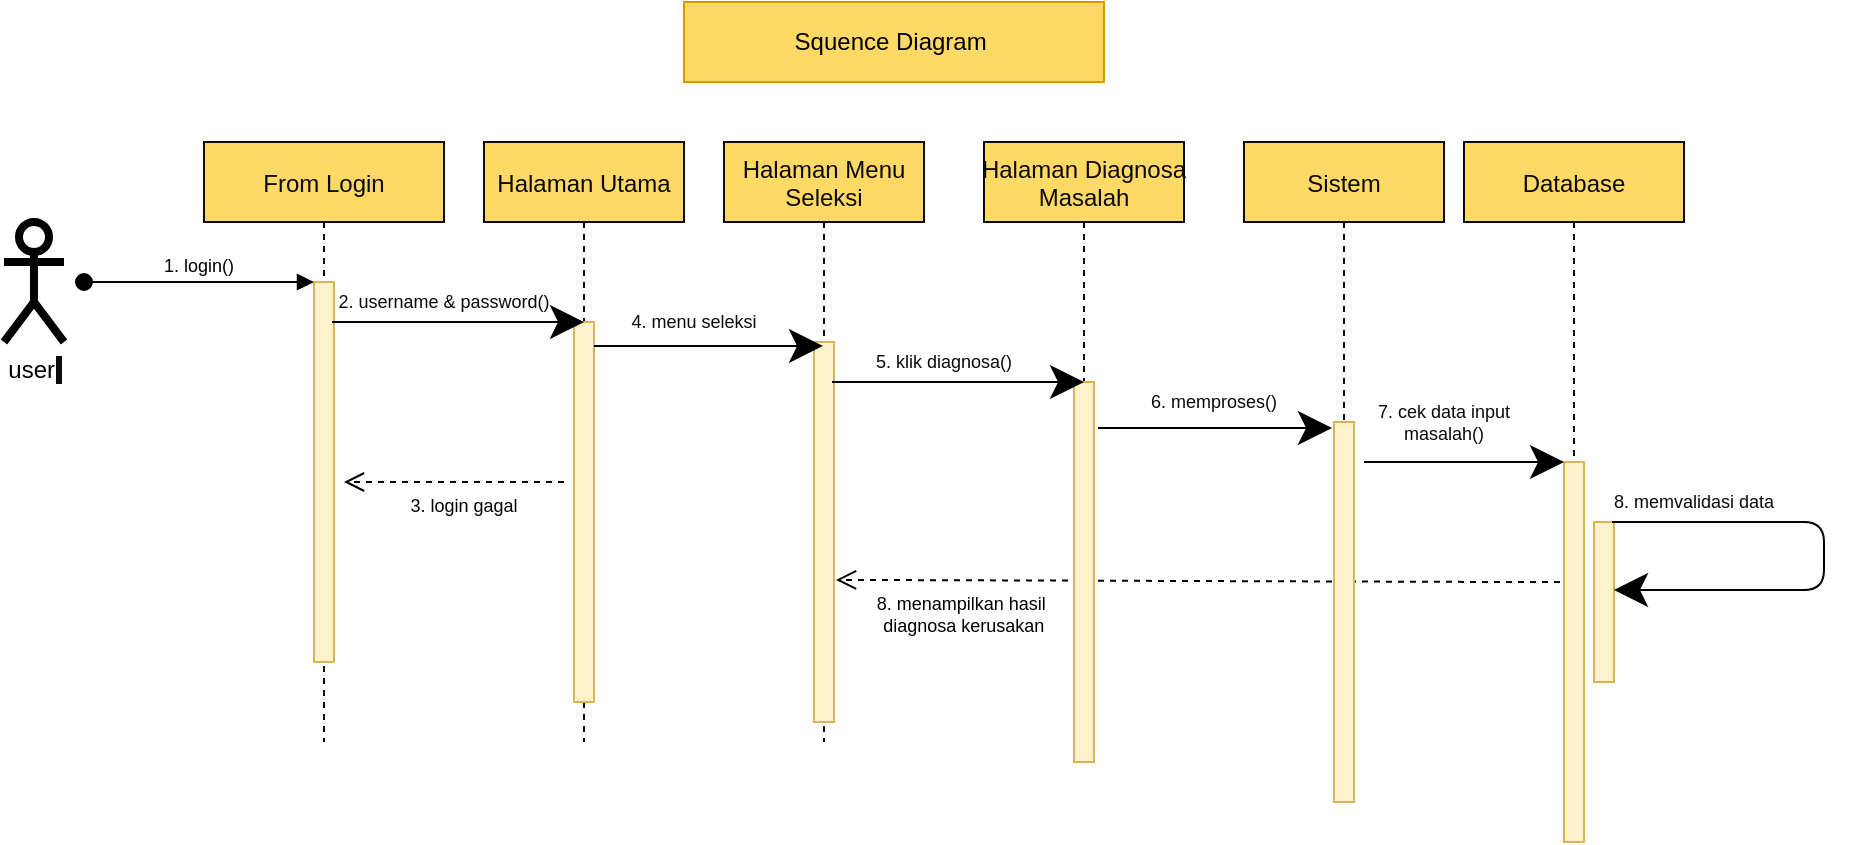 <mxfile version="15.3.5" type="github">
  <diagram id="kgpKYQtTHZ0yAKxKKP6v" name="Page-1">
    <mxGraphModel dx="868" dy="431" grid="1" gridSize="10" guides="1" tooltips="1" connect="1" arrows="1" fold="1" page="1" pageScale="1" pageWidth="850" pageHeight="1100" math="0" shadow="0">
      <root>
        <mxCell id="0" />
        <mxCell id="1" parent="0" />
        <mxCell id="3nuBFxr9cyL0pnOWT2aG-1" value="From Login" style="shape=umlLifeline;perimeter=lifelinePerimeter;container=1;collapsible=0;recursiveResize=0;rounded=0;shadow=0;strokeWidth=1;fillColor=#FFD966;strokeColor=#0A0A0A;fontColor=#0A0A0A;" parent="1" vertex="1">
          <mxGeometry x="120" y="80" width="120" height="300" as="geometry" />
        </mxCell>
        <mxCell id="3nuBFxr9cyL0pnOWT2aG-2" value="" style="points=[];perimeter=orthogonalPerimeter;rounded=0;shadow=0;strokeWidth=1;labelBackgroundColor=#FFD966;labelBorderColor=#FFD966;fillColor=#fff2cc;strokeColor=#d6b656;" parent="3nuBFxr9cyL0pnOWT2aG-1" vertex="1">
          <mxGeometry x="55" y="70" width="10" height="190" as="geometry" />
        </mxCell>
        <mxCell id="3nuBFxr9cyL0pnOWT2aG-3" value="1. login()" style="verticalAlign=bottom;startArrow=oval;endArrow=block;startSize=8;shadow=0;strokeWidth=1;fontSize=9;" parent="3nuBFxr9cyL0pnOWT2aG-1" target="3nuBFxr9cyL0pnOWT2aG-2" edge="1">
          <mxGeometry relative="1" as="geometry">
            <mxPoint x="-60" y="70" as="sourcePoint" />
          </mxGeometry>
        </mxCell>
        <mxCell id="3nuBFxr9cyL0pnOWT2aG-7" value="8. menampilkan hasil &#xa;diagnosa kerusakan" style="verticalAlign=bottom;endArrow=open;dashed=1;endSize=8;shadow=0;strokeWidth=1;entryX=1.1;entryY=0.626;entryDx=0;entryDy=0;entryPerimeter=0;fontSize=9;" parent="1" target="MCblbSLxX2X-M-Gn2oPj-7" edge="1">
          <mxGeometry x="0.646" y="31" relative="1" as="geometry">
            <mxPoint x="410" y="300" as="targetPoint" />
            <mxPoint x="798" y="300" as="sourcePoint" />
            <Array as="points">
              <mxPoint x="770" y="300" />
            </Array>
            <mxPoint as="offset" />
          </mxGeometry>
        </mxCell>
        <mxCell id="MCblbSLxX2X-M-Gn2oPj-1" value="Squence Diagram&amp;nbsp;" style="rounded=0;whiteSpace=wrap;html=1;hachureGap=4;pointerEvents=0;fillColor=#FFD966;strokeColor=#d79b00;labelBackgroundColor=#FFD966;labelBorderColor=none;" vertex="1" parent="1">
          <mxGeometry x="360" y="10" width="210" height="40" as="geometry" />
        </mxCell>
        <mxCell id="MCblbSLxX2X-M-Gn2oPj-2" value="user&lt;span style=&quot;background-color: rgb(10 , 10 , 10)&quot;&gt;&amp;nbsp;&lt;/span&gt;" style="shape=umlActor;verticalLabelPosition=bottom;verticalAlign=top;html=1;outlineConnect=0;hachureGap=4;pointerEvents=0;strokeWidth=4;" vertex="1" parent="1">
          <mxGeometry x="20" y="120" width="30" height="60" as="geometry" />
        </mxCell>
        <mxCell id="MCblbSLxX2X-M-Gn2oPj-3" value="Halaman Utama" style="shape=umlLifeline;perimeter=lifelinePerimeter;container=1;collapsible=0;recursiveResize=0;rounded=0;shadow=0;strokeWidth=1;fillColor=#FFD966;strokeColor=#0A0A0A;fontColor=#0A0A0A;" vertex="1" parent="1">
          <mxGeometry x="260" y="80" width="100" height="300" as="geometry" />
        </mxCell>
        <mxCell id="MCblbSLxX2X-M-Gn2oPj-4" value="" style="points=[];perimeter=orthogonalPerimeter;rounded=0;shadow=0;strokeWidth=1;fillColor=#fff2cc;strokeColor=#d6b656;" vertex="1" parent="MCblbSLxX2X-M-Gn2oPj-3">
          <mxGeometry x="45" y="90" width="10" height="190" as="geometry" />
        </mxCell>
        <mxCell id="MCblbSLxX2X-M-Gn2oPj-18" value="" style="endArrow=classic;html=1;fontColor=#0A0A0A;startSize=14;endSize=14;sourcePerimeterSpacing=8;targetPerimeterSpacing=8;entryX=0.5;entryY=0;entryDx=0;entryDy=0;entryPerimeter=0;" edge="1" parent="MCblbSLxX2X-M-Gn2oPj-3" target="MCblbSLxX2X-M-Gn2oPj-4">
          <mxGeometry width="50" height="50" relative="1" as="geometry">
            <mxPoint x="-76" y="90" as="sourcePoint" />
            <mxPoint x="40" y="90" as="targetPoint" />
            <Array as="points">
              <mxPoint x="-50" y="90" />
              <mxPoint x="-11" y="90" />
            </Array>
          </mxGeometry>
        </mxCell>
        <mxCell id="MCblbSLxX2X-M-Gn2oPj-19" value="2. username &amp;amp; password()" style="text;html=1;strokeColor=none;fillColor=none;align=center;verticalAlign=middle;whiteSpace=wrap;rounded=0;hachureGap=4;pointerEvents=0;fontColor=#0A0A0A;fontSize=9;" vertex="1" parent="MCblbSLxX2X-M-Gn2oPj-3">
          <mxGeometry x="-95" y="70" width="150" height="20" as="geometry" />
        </mxCell>
        <mxCell id="MCblbSLxX2X-M-Gn2oPj-35" value="3. login gagal" style="verticalAlign=bottom;endArrow=open;dashed=1;endSize=8;shadow=0;strokeWidth=1;fontSize=9;" edge="1" parent="MCblbSLxX2X-M-Gn2oPj-3">
          <mxGeometry x="-0.091" y="20" relative="1" as="geometry">
            <mxPoint x="-70" y="170" as="targetPoint" />
            <mxPoint x="40" y="170" as="sourcePoint" />
            <Array as="points" />
            <mxPoint as="offset" />
          </mxGeometry>
        </mxCell>
        <mxCell id="MCblbSLxX2X-M-Gn2oPj-6" value="Halaman Menu&#xa;Seleksi" style="shape=umlLifeline;perimeter=lifelinePerimeter;container=1;collapsible=0;recursiveResize=0;rounded=0;shadow=0;strokeWidth=1;fillColor=#FFD966;strokeColor=#0A0A0A;fontColor=#0A0A0A;" vertex="1" parent="1">
          <mxGeometry x="380" y="80" width="100" height="300" as="geometry" />
        </mxCell>
        <mxCell id="MCblbSLxX2X-M-Gn2oPj-7" value="" style="points=[];perimeter=orthogonalPerimeter;rounded=0;shadow=0;strokeWidth=1;fillColor=#fff2cc;strokeColor=#d6b656;" vertex="1" parent="MCblbSLxX2X-M-Gn2oPj-6">
          <mxGeometry x="45" y="100" width="10" height="190" as="geometry" />
        </mxCell>
        <mxCell id="MCblbSLxX2X-M-Gn2oPj-9" value="Halaman Diagnosa&#xa;Masalah" style="shape=umlLifeline;perimeter=lifelinePerimeter;container=1;collapsible=0;recursiveResize=0;rounded=0;shadow=0;strokeWidth=1;fillColor=#FFD966;strokeColor=#0A0A0A;fontColor=#0A0A0A;" vertex="1" parent="1">
          <mxGeometry x="510" y="80" width="100" height="300" as="geometry" />
        </mxCell>
        <mxCell id="MCblbSLxX2X-M-Gn2oPj-10" value="" style="points=[];perimeter=orthogonalPerimeter;rounded=0;shadow=0;strokeWidth=1;fillColor=#fff2cc;strokeColor=#d6b656;" vertex="1" parent="MCblbSLxX2X-M-Gn2oPj-9">
          <mxGeometry x="45" y="120" width="10" height="190" as="geometry" />
        </mxCell>
        <mxCell id="MCblbSLxX2X-M-Gn2oPj-24" value="5. klik diagnosa()" style="text;html=1;strokeColor=none;fillColor=none;align=center;verticalAlign=middle;whiteSpace=wrap;rounded=0;hachureGap=4;pointerEvents=0;fontColor=#0A0A0A;fontSize=9;" vertex="1" parent="MCblbSLxX2X-M-Gn2oPj-9">
          <mxGeometry x="-95" y="100" width="150" height="20" as="geometry" />
        </mxCell>
        <mxCell id="MCblbSLxX2X-M-Gn2oPj-12" value="Sistem" style="shape=umlLifeline;perimeter=lifelinePerimeter;container=1;collapsible=0;recursiveResize=0;rounded=0;shadow=0;strokeWidth=1;fillColor=#FFD966;strokeColor=#0A0A0A;fontColor=#0A0A0A;" vertex="1" parent="1">
          <mxGeometry x="640" y="80" width="100" height="300" as="geometry" />
        </mxCell>
        <mxCell id="MCblbSLxX2X-M-Gn2oPj-13" value="" style="points=[];perimeter=orthogonalPerimeter;rounded=0;shadow=0;strokeWidth=1;fillColor=#fff2cc;strokeColor=#d6b656;" vertex="1" parent="MCblbSLxX2X-M-Gn2oPj-12">
          <mxGeometry x="45" y="140" width="10" height="190" as="geometry" />
        </mxCell>
        <mxCell id="MCblbSLxX2X-M-Gn2oPj-26" value="6. memproses()" style="text;html=1;strokeColor=none;fillColor=none;align=center;verticalAlign=middle;whiteSpace=wrap;rounded=0;hachureGap=4;pointerEvents=0;fontColor=#0A0A0A;fontSize=9;" vertex="1" parent="MCblbSLxX2X-M-Gn2oPj-12">
          <mxGeometry x="-90" y="120" width="150" height="20" as="geometry" />
        </mxCell>
        <mxCell id="MCblbSLxX2X-M-Gn2oPj-15" value="Database" style="shape=umlLifeline;perimeter=lifelinePerimeter;container=1;collapsible=0;recursiveResize=0;rounded=0;shadow=0;strokeWidth=1;fillColor=#FFD966;strokeColor=#0A0A0A;fontColor=#0A0A0A;" vertex="1" parent="1">
          <mxGeometry x="750" y="80" width="110" height="300" as="geometry" />
        </mxCell>
        <mxCell id="MCblbSLxX2X-M-Gn2oPj-16" value="" style="points=[];perimeter=orthogonalPerimeter;rounded=0;shadow=0;strokeWidth=1;fillColor=#fff2cc;strokeColor=#d6b656;" vertex="1" parent="MCblbSLxX2X-M-Gn2oPj-15">
          <mxGeometry x="50" y="160" width="10" height="190" as="geometry" />
        </mxCell>
        <mxCell id="MCblbSLxX2X-M-Gn2oPj-28" value="7. cek data input&lt;br&gt;masalah()" style="text;html=1;strokeColor=none;fillColor=none;align=center;verticalAlign=middle;whiteSpace=wrap;rounded=0;hachureGap=4;pointerEvents=0;fontColor=#0A0A0A;fontSize=9;" vertex="1" parent="MCblbSLxX2X-M-Gn2oPj-15">
          <mxGeometry x="-85" y="130" width="150" height="20" as="geometry" />
        </mxCell>
        <mxCell id="MCblbSLxX2X-M-Gn2oPj-29" value="8. memvalidasi data" style="text;html=1;strokeColor=none;fillColor=none;align=center;verticalAlign=middle;whiteSpace=wrap;rounded=0;hachureGap=4;pointerEvents=0;fontColor=#0A0A0A;fontSize=9;" vertex="1" parent="MCblbSLxX2X-M-Gn2oPj-15">
          <mxGeometry x="40" y="170" width="150" height="20" as="geometry" />
        </mxCell>
        <mxCell id="3nuBFxr9cyL0pnOWT2aG-4" value="" style="points=[];perimeter=orthogonalPerimeter;rounded=0;shadow=0;strokeWidth=1;fillColor=#fff2cc;strokeColor=#d6b656;" parent="MCblbSLxX2X-M-Gn2oPj-15" vertex="1">
          <mxGeometry x="65" y="190" width="10" height="80" as="geometry" />
        </mxCell>
        <mxCell id="MCblbSLxX2X-M-Gn2oPj-30" value="" style="edgeStyle=segmentEdgeStyle;endArrow=classic;html=1;startSize=14;endSize=14;sourcePerimeterSpacing=8;targetPerimeterSpacing=8;fontSize=9;fontColor=#0A0A0A;entryX=1;entryY=0.425;entryDx=0;entryDy=0;entryPerimeter=0;exitX=0.9;exitY=0;exitDx=0;exitDy=0;exitPerimeter=0;" edge="1" parent="MCblbSLxX2X-M-Gn2oPj-15" source="3nuBFxr9cyL0pnOWT2aG-4" target="3nuBFxr9cyL0pnOWT2aG-4">
          <mxGeometry width="50" height="50" relative="1" as="geometry">
            <mxPoint x="80" y="190" as="sourcePoint" />
            <mxPoint x="130" y="290" as="targetPoint" />
            <Array as="points">
              <mxPoint x="180" y="190" />
              <mxPoint x="180" y="224" />
            </Array>
          </mxGeometry>
        </mxCell>
        <mxCell id="MCblbSLxX2X-M-Gn2oPj-21" value="" style="endArrow=classic;html=1;fontSize=9;fontColor=#0A0A0A;startSize=14;endSize=14;sourcePerimeterSpacing=8;targetPerimeterSpacing=8;exitX=1;exitY=0.063;exitDx=0;exitDy=0;exitPerimeter=0;" edge="1" parent="1" source="MCblbSLxX2X-M-Gn2oPj-4" target="MCblbSLxX2X-M-Gn2oPj-6">
          <mxGeometry width="50" height="50" relative="1" as="geometry">
            <mxPoint x="300" y="190" as="sourcePoint" />
            <mxPoint x="350" y="140" as="targetPoint" />
          </mxGeometry>
        </mxCell>
        <mxCell id="MCblbSLxX2X-M-Gn2oPj-22" value="4. menu seleksi" style="text;html=1;strokeColor=none;fillColor=none;align=center;verticalAlign=middle;whiteSpace=wrap;rounded=0;hachureGap=4;pointerEvents=0;fontColor=#0A0A0A;fontSize=9;" vertex="1" parent="1">
          <mxGeometry x="290" y="160" width="150" height="20" as="geometry" />
        </mxCell>
        <mxCell id="MCblbSLxX2X-M-Gn2oPj-23" value="" style="endArrow=classic;html=1;fontSize=9;fontColor=#0A0A0A;startSize=14;endSize=14;sourcePerimeterSpacing=8;targetPerimeterSpacing=8;entryX=0.5;entryY=0;entryDx=0;entryDy=0;entryPerimeter=0;" edge="1" parent="1" target="MCblbSLxX2X-M-Gn2oPj-10">
          <mxGeometry width="50" height="50" relative="1" as="geometry">
            <mxPoint x="434" y="200" as="sourcePoint" />
            <mxPoint x="410" y="140" as="targetPoint" />
          </mxGeometry>
        </mxCell>
        <mxCell id="MCblbSLxX2X-M-Gn2oPj-25" value="" style="endArrow=classic;html=1;fontSize=9;fontColor=#0A0A0A;startSize=14;endSize=14;sourcePerimeterSpacing=8;targetPerimeterSpacing=8;entryX=-0.1;entryY=0.016;entryDx=0;entryDy=0;entryPerimeter=0;" edge="1" parent="1" target="MCblbSLxX2X-M-Gn2oPj-13">
          <mxGeometry width="50" height="50" relative="1" as="geometry">
            <mxPoint x="567" y="223" as="sourcePoint" />
            <mxPoint x="590" y="140" as="targetPoint" />
          </mxGeometry>
        </mxCell>
        <mxCell id="MCblbSLxX2X-M-Gn2oPj-27" value="" style="endArrow=classic;html=1;fontSize=9;fontColor=#0A0A0A;startSize=14;endSize=14;sourcePerimeterSpacing=8;targetPerimeterSpacing=8;" edge="1" parent="1">
          <mxGeometry width="50" height="50" relative="1" as="geometry">
            <mxPoint x="700" y="240" as="sourcePoint" />
            <mxPoint x="800" y="240" as="targetPoint" />
            <Array as="points">
              <mxPoint x="790" y="240" />
            </Array>
          </mxGeometry>
        </mxCell>
      </root>
    </mxGraphModel>
  </diagram>
</mxfile>
